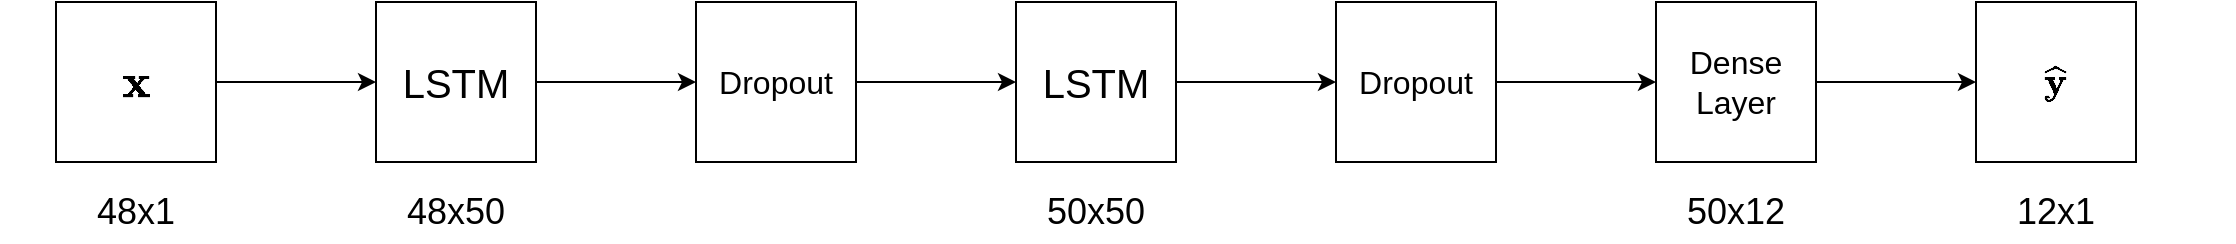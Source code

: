 <mxfile version="16.2.7" type="device"><diagram id="lZ5UnS6SWD1WVsfB_aD6" name="Page-1"><mxGraphModel dx="1183" dy="644" grid="1" gridSize="10" guides="1" tooltips="1" connect="1" arrows="1" fold="1" page="1" pageScale="1" pageWidth="850" pageHeight="1100" math="1" shadow="0"><root><mxCell id="0"/><mxCell id="1" parent="0"/><mxCell id="h35MsHnEstmmf2RcxI8K-5" value="" style="edgeStyle=orthogonalEdgeStyle;rounded=0;orthogonalLoop=1;jettySize=auto;html=1;fontSize=20;" edge="1" parent="1" source="h35MsHnEstmmf2RcxI8K-1" target="h35MsHnEstmmf2RcxI8K-3"><mxGeometry relative="1" as="geometry"/></mxCell><mxCell id="h35MsHnEstmmf2RcxI8K-1" value="&lt;div style=&quot;text-align: justify&quot;&gt;&lt;span style=&quot;font-size: 20px&quot;&gt;$$\mathbf{x}$$&lt;/span&gt;&lt;/div&gt;" style="whiteSpace=wrap;html=1;aspect=fixed;" vertex="1" parent="1"><mxGeometry x="200" y="160" width="80" height="80" as="geometry"/></mxCell><mxCell id="h35MsHnEstmmf2RcxI8K-8" value="" style="edgeStyle=orthogonalEdgeStyle;rounded=0;orthogonalLoop=1;jettySize=auto;html=1;fontSize=16;" edge="1" parent="1" source="h35MsHnEstmmf2RcxI8K-2" target="h35MsHnEstmmf2RcxI8K-4"><mxGeometry relative="1" as="geometry"/></mxCell><mxCell id="h35MsHnEstmmf2RcxI8K-2" value="&lt;font style=&quot;font-size: 16px&quot;&gt;Dropout&lt;/font&gt;" style="whiteSpace=wrap;html=1;aspect=fixed;" vertex="1" parent="1"><mxGeometry x="520" y="160" width="80" height="80" as="geometry"/></mxCell><mxCell id="h35MsHnEstmmf2RcxI8K-7" value="" style="edgeStyle=orthogonalEdgeStyle;rounded=0;orthogonalLoop=1;jettySize=auto;html=1;fontSize=16;" edge="1" parent="1" source="h35MsHnEstmmf2RcxI8K-3" target="h35MsHnEstmmf2RcxI8K-2"><mxGeometry relative="1" as="geometry"/></mxCell><mxCell id="h35MsHnEstmmf2RcxI8K-3" value="&lt;font style=&quot;font-size: 20px&quot;&gt;LSTM&lt;/font&gt;" style="whiteSpace=wrap;html=1;aspect=fixed;" vertex="1" parent="1"><mxGeometry x="360" y="160" width="80" height="80" as="geometry"/></mxCell><mxCell id="h35MsHnEstmmf2RcxI8K-9" value="" style="edgeStyle=orthogonalEdgeStyle;rounded=0;orthogonalLoop=1;jettySize=auto;html=1;fontSize=16;" edge="1" parent="1" source="h35MsHnEstmmf2RcxI8K-4" target="h35MsHnEstmmf2RcxI8K-6"><mxGeometry relative="1" as="geometry"/></mxCell><mxCell id="h35MsHnEstmmf2RcxI8K-4" value="&lt;span style=&quot;font-size: 20px&quot;&gt;LSTM&lt;/span&gt;" style="whiteSpace=wrap;html=1;aspect=fixed;" vertex="1" parent="1"><mxGeometry x="680" y="160" width="80" height="80" as="geometry"/></mxCell><mxCell id="h35MsHnEstmmf2RcxI8K-13" value="" style="edgeStyle=orthogonalEdgeStyle;rounded=0;orthogonalLoop=1;jettySize=auto;html=1;fontSize=16;" edge="1" parent="1" source="h35MsHnEstmmf2RcxI8K-6" target="h35MsHnEstmmf2RcxI8K-10"><mxGeometry relative="1" as="geometry"/></mxCell><mxCell id="h35MsHnEstmmf2RcxI8K-6" value="&lt;font style=&quot;font-size: 16px&quot;&gt;Dropout&lt;/font&gt;" style="whiteSpace=wrap;html=1;aspect=fixed;" vertex="1" parent="1"><mxGeometry x="840" y="160" width="80" height="80" as="geometry"/></mxCell><mxCell id="h35MsHnEstmmf2RcxI8K-12" value="" style="edgeStyle=orthogonalEdgeStyle;rounded=0;orthogonalLoop=1;jettySize=auto;html=1;fontSize=16;" edge="1" parent="1" source="h35MsHnEstmmf2RcxI8K-10" target="h35MsHnEstmmf2RcxI8K-11"><mxGeometry relative="1" as="geometry"/></mxCell><mxCell id="h35MsHnEstmmf2RcxI8K-10" value="Dense Layer" style="whiteSpace=wrap;html=1;aspect=fixed;fontSize=16;" vertex="1" parent="1"><mxGeometry x="1000" y="160" width="80" height="80" as="geometry"/></mxCell><mxCell id="h35MsHnEstmmf2RcxI8K-11" value="$$\widehat{\mathbf{y}}$$" style="whiteSpace=wrap;html=1;aspect=fixed;fontSize=16;" vertex="1" parent="1"><mxGeometry x="1160" y="160" width="80" height="80" as="geometry"/></mxCell><mxCell id="h35MsHnEstmmf2RcxI8K-15" value="48x1" style="text;html=1;strokeColor=none;fillColor=none;align=center;verticalAlign=middle;whiteSpace=wrap;rounded=0;fontSize=18;" vertex="1" parent="1"><mxGeometry x="210" y="250" width="60" height="30" as="geometry"/></mxCell><mxCell id="h35MsHnEstmmf2RcxI8K-17" value="48x50" style="text;html=1;strokeColor=none;fillColor=none;align=center;verticalAlign=middle;whiteSpace=wrap;rounded=0;fontSize=18;" vertex="1" parent="1"><mxGeometry x="370" y="250" width="60" height="30" as="geometry"/></mxCell><mxCell id="h35MsHnEstmmf2RcxI8K-18" value="50x50" style="text;html=1;strokeColor=none;fillColor=none;align=center;verticalAlign=middle;whiteSpace=wrap;rounded=0;fontSize=18;" vertex="1" parent="1"><mxGeometry x="690" y="250" width="60" height="30" as="geometry"/></mxCell><mxCell id="h35MsHnEstmmf2RcxI8K-19" value="50x12" style="text;html=1;strokeColor=none;fillColor=none;align=center;verticalAlign=middle;whiteSpace=wrap;rounded=0;fontSize=18;" vertex="1" parent="1"><mxGeometry x="1010" y="250" width="60" height="30" as="geometry"/></mxCell><mxCell id="h35MsHnEstmmf2RcxI8K-20" value="12x1" style="text;html=1;strokeColor=none;fillColor=none;align=center;verticalAlign=middle;whiteSpace=wrap;rounded=0;fontSize=18;" vertex="1" parent="1"><mxGeometry x="1170" y="250" width="60" height="30" as="geometry"/></mxCell></root></mxGraphModel></diagram></mxfile>